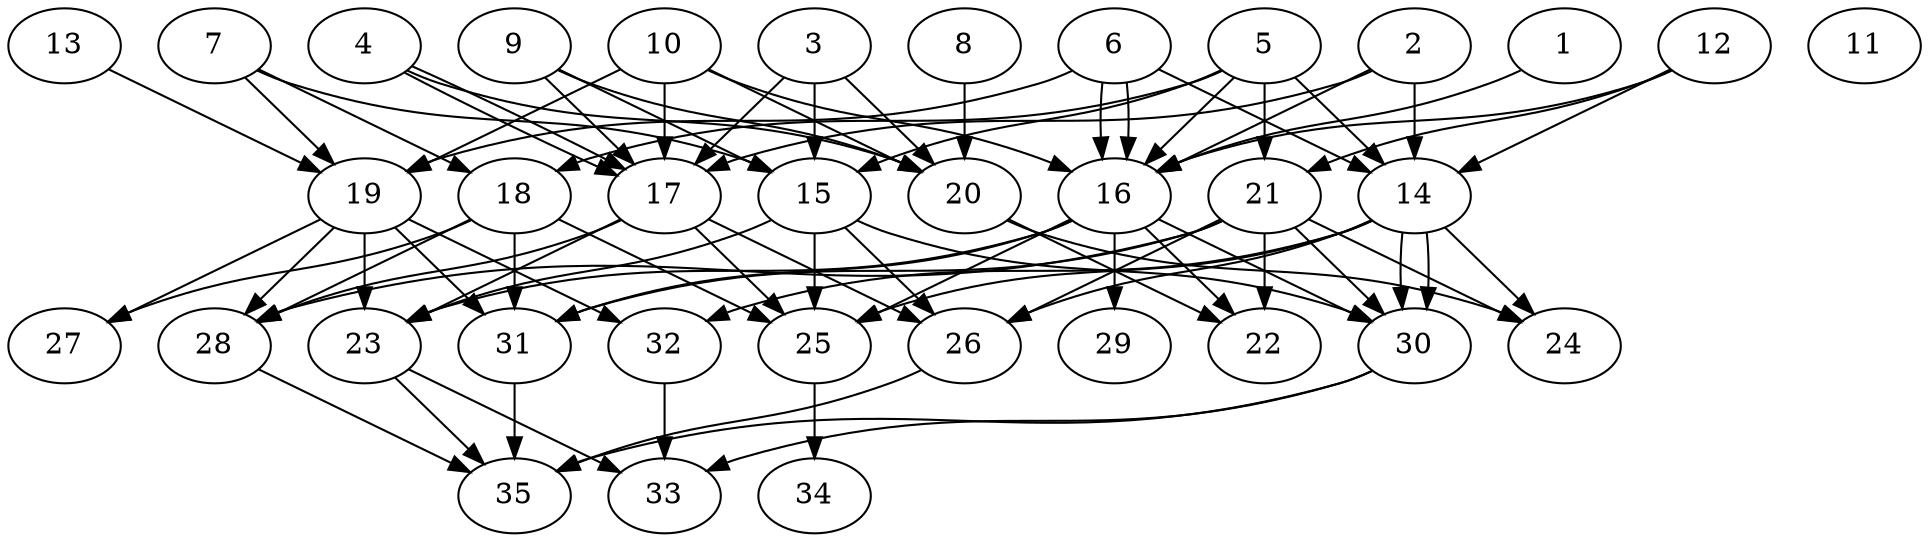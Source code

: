 // DAG automatically generated by daggen at Thu Oct  3 14:05:37 2019
// ./daggen --dot -n 35 --ccr 0.4 --fat 0.7 --regular 0.7 --density 0.6 --mindata 5242880 --maxdata 52428800 
digraph G {
  1 [size="21775360", alpha="0.13", expect_size="8710144"] 
  1 -> 16 [size ="8710144"]
  2 [size="106552320", alpha="0.11", expect_size="42620928"] 
  2 -> 14 [size ="42620928"]
  2 -> 16 [size ="42620928"]
  2 -> 17 [size ="42620928"]
  3 [size="19394560", alpha="0.15", expect_size="7757824"] 
  3 -> 15 [size ="7757824"]
  3 -> 17 [size ="7757824"]
  3 -> 20 [size ="7757824"]
  4 [size="59898880", alpha="0.07", expect_size="23959552"] 
  4 -> 17 [size ="23959552"]
  4 -> 17 [size ="23959552"]
  4 -> 20 [size ="23959552"]
  5 [size="57679360", alpha="0.16", expect_size="23071744"] 
  5 -> 14 [size ="23071744"]
  5 -> 15 [size ="23071744"]
  5 -> 16 [size ="23071744"]
  5 -> 18 [size ="23071744"]
  5 -> 21 [size ="23071744"]
  6 [size="52462080", alpha="0.04", expect_size="20984832"] 
  6 -> 14 [size ="20984832"]
  6 -> 16 [size ="20984832"]
  6 -> 16 [size ="20984832"]
  6 -> 19 [size ="20984832"]
  7 [size="40967680", alpha="0.07", expect_size="16387072"] 
  7 -> 15 [size ="16387072"]
  7 -> 18 [size ="16387072"]
  7 -> 19 [size ="16387072"]
  8 [size="71667200", alpha="0.09", expect_size="28666880"] 
  8 -> 20 [size ="28666880"]
  9 [size="19832320", alpha="0.12", expect_size="7932928"] 
  9 -> 15 [size ="7932928"]
  9 -> 17 [size ="7932928"]
  9 -> 20 [size ="7932928"]
  10 [size="102986240", alpha="0.19", expect_size="41194496"] 
  10 -> 16 [size ="41194496"]
  10 -> 17 [size ="41194496"]
  10 -> 19 [size ="41194496"]
  10 -> 20 [size ="41194496"]
  11 [size="108963840", alpha="0.13", expect_size="43585536"] 
  12 [size="70474240", alpha="0.07", expect_size="28189696"] 
  12 -> 14 [size ="28189696"]
  12 -> 16 [size ="28189696"]
  12 -> 21 [size ="28189696"]
  13 [size="20131840", alpha="0.12", expect_size="8052736"] 
  13 -> 19 [size ="8052736"]
  14 [size="108648960", alpha="0.15", expect_size="43459584"] 
  14 -> 24 [size ="43459584"]
  14 -> 25 [size ="43459584"]
  14 -> 26 [size ="43459584"]
  14 -> 30 [size ="43459584"]
  14 -> 30 [size ="43459584"]
  14 -> 32 [size ="43459584"]
  15 [size="31393280", alpha="0.09", expect_size="12557312"] 
  15 -> 23 [size ="12557312"]
  15 -> 25 [size ="12557312"]
  15 -> 26 [size ="12557312"]
  15 -> 30 [size ="12557312"]
  16 [size="126328320", alpha="0.15", expect_size="50531328"] 
  16 -> 22 [size ="50531328"]
  16 -> 23 [size ="50531328"]
  16 -> 25 [size ="50531328"]
  16 -> 29 [size ="50531328"]
  16 -> 30 [size ="50531328"]
  16 -> 31 [size ="50531328"]
  17 [size="33274880", alpha="0.14", expect_size="13309952"] 
  17 -> 23 [size ="13309952"]
  17 -> 25 [size ="13309952"]
  17 -> 26 [size ="13309952"]
  17 -> 28 [size ="13309952"]
  18 [size="76733440", alpha="0.08", expect_size="30693376"] 
  18 -> 25 [size ="30693376"]
  18 -> 27 [size ="30693376"]
  18 -> 28 [size ="30693376"]
  18 -> 31 [size ="30693376"]
  19 [size="128545280", alpha="0.19", expect_size="51418112"] 
  19 -> 23 [size ="51418112"]
  19 -> 27 [size ="51418112"]
  19 -> 28 [size ="51418112"]
  19 -> 31 [size ="51418112"]
  19 -> 32 [size ="51418112"]
  20 [size="81134080", alpha="0.12", expect_size="32453632"] 
  20 -> 22 [size ="32453632"]
  20 -> 24 [size ="32453632"]
  21 [size="77811200", alpha="0.05", expect_size="31124480"] 
  21 -> 22 [size ="31124480"]
  21 -> 24 [size ="31124480"]
  21 -> 26 [size ="31124480"]
  21 -> 28 [size ="31124480"]
  21 -> 30 [size ="31124480"]
  21 -> 31 [size ="31124480"]
  22 [size="36062720", alpha="0.15", expect_size="14425088"] 
  23 [size="78307840", alpha="0.06", expect_size="31323136"] 
  23 -> 33 [size ="31323136"]
  23 -> 35 [size ="31323136"]
  24 [size="33123840", alpha="0.04", expect_size="13249536"] 
  25 [size="119685120", alpha="0.10", expect_size="47874048"] 
  25 -> 34 [size ="47874048"]
  26 [size="53560320", alpha="0.03", expect_size="21424128"] 
  26 -> 35 [size ="21424128"]
  27 [size="25930240", alpha="0.01", expect_size="10372096"] 
  28 [size="105984000", alpha="0.08", expect_size="42393600"] 
  28 -> 35 [size ="42393600"]
  29 [size="32696320", alpha="0.17", expect_size="13078528"] 
  30 [size="27980800", alpha="0.01", expect_size="11192320"] 
  30 -> 33 [size ="11192320"]
  30 -> 35 [size ="11192320"]
  31 [size="95820800", alpha="0.01", expect_size="38328320"] 
  31 -> 35 [size ="38328320"]
  32 [size="126919680", alpha="0.11", expect_size="50767872"] 
  32 -> 33 [size ="50767872"]
  33 [size="96757760", alpha="0.02", expect_size="38703104"] 
  34 [size="129589760", alpha="0.09", expect_size="51835904"] 
  35 [size="36280320", alpha="0.19", expect_size="14512128"] 
}
